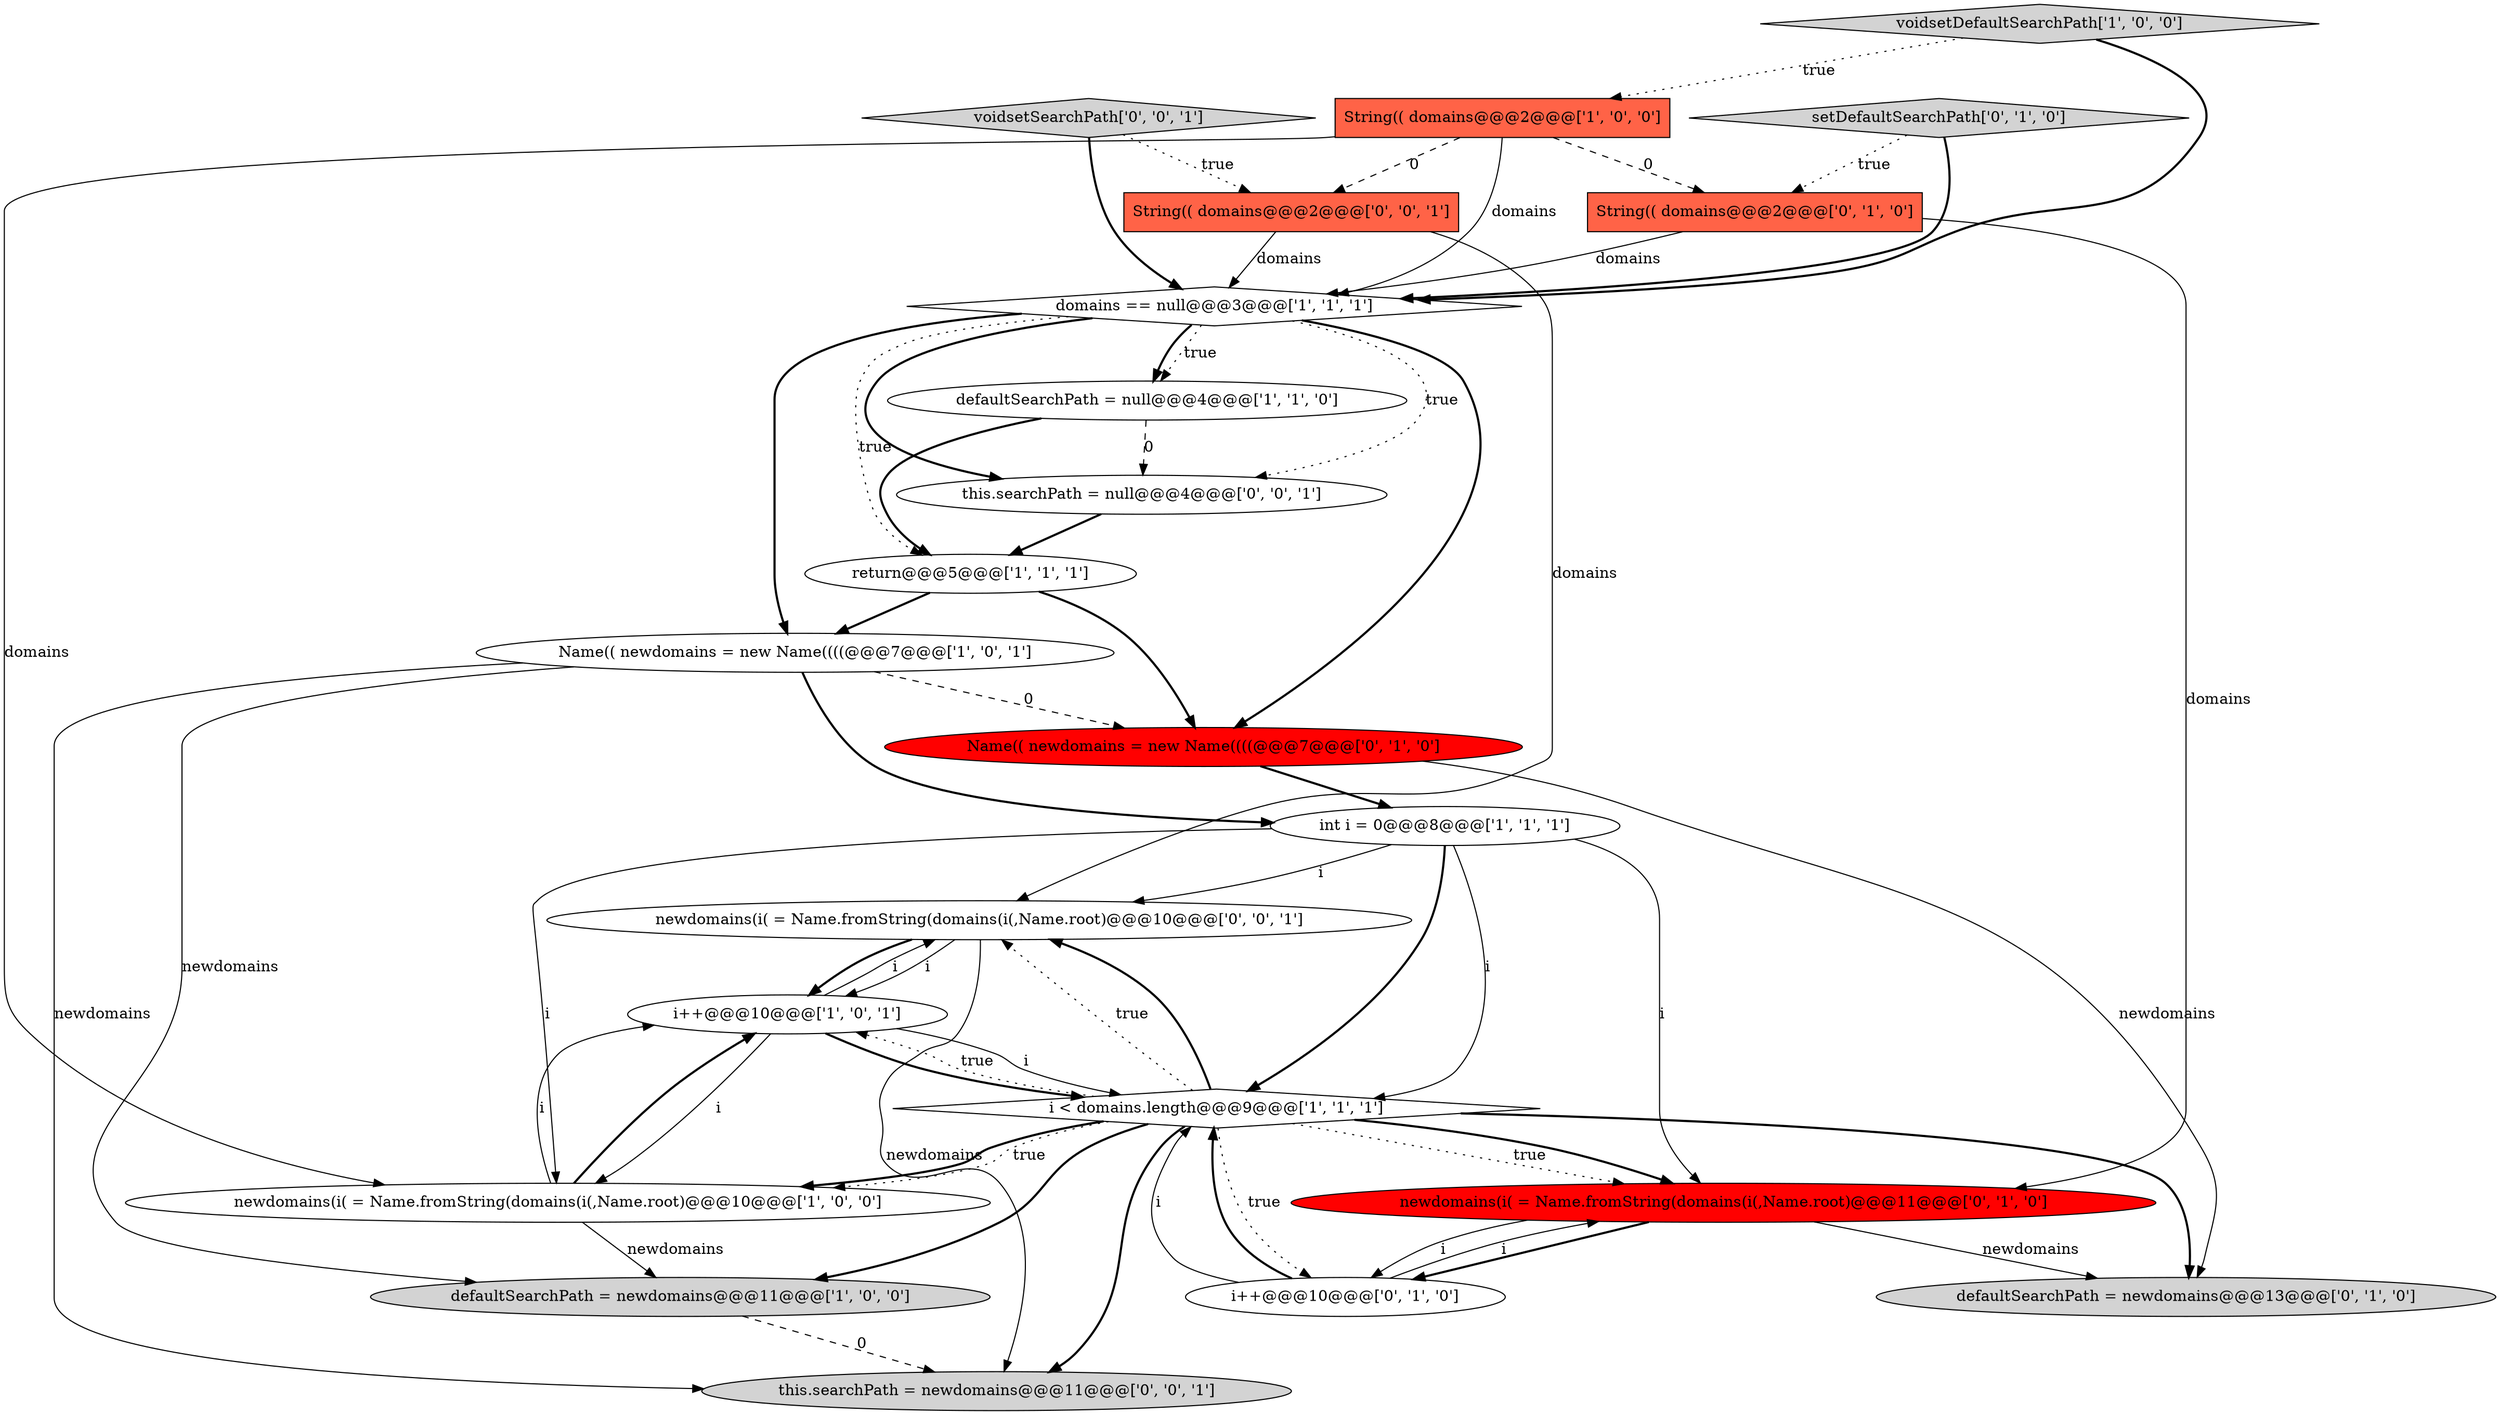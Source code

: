 digraph {
17 [style = filled, label = "newdomains(i( = Name.fromString(domains(i(,Name.root)@@@10@@@['0', '0', '1']", fillcolor = white, shape = ellipse image = "AAA0AAABBB3BBB"];
21 [style = filled, label = "String(( domains@@@2@@@['0', '0', '1']", fillcolor = tomato, shape = box image = "AAA0AAABBB3BBB"];
2 [style = filled, label = "Name(( newdomains = new Name((((@@@7@@@['1', '0', '1']", fillcolor = white, shape = ellipse image = "AAA0AAABBB1BBB"];
19 [style = filled, label = "this.searchPath = newdomains@@@11@@@['0', '0', '1']", fillcolor = lightgray, shape = ellipse image = "AAA0AAABBB3BBB"];
4 [style = filled, label = "voidsetDefaultSearchPath['1', '0', '0']", fillcolor = lightgray, shape = diamond image = "AAA0AAABBB1BBB"];
6 [style = filled, label = "newdomains(i( = Name.fromString(domains(i(,Name.root)@@@10@@@['1', '0', '0']", fillcolor = white, shape = ellipse image = "AAA0AAABBB1BBB"];
0 [style = filled, label = "String(( domains@@@2@@@['1', '0', '0']", fillcolor = tomato, shape = box image = "AAA1AAABBB1BBB"];
12 [style = filled, label = "defaultSearchPath = newdomains@@@13@@@['0', '1', '0']", fillcolor = lightgray, shape = ellipse image = "AAA0AAABBB2BBB"];
1 [style = filled, label = "defaultSearchPath = null@@@4@@@['1', '1', '0']", fillcolor = white, shape = ellipse image = "AAA0AAABBB1BBB"];
13 [style = filled, label = "setDefaultSearchPath['0', '1', '0']", fillcolor = lightgray, shape = diamond image = "AAA0AAABBB2BBB"];
14 [style = filled, label = "String(( domains@@@2@@@['0', '1', '0']", fillcolor = tomato, shape = box image = "AAA1AAABBB2BBB"];
3 [style = filled, label = "defaultSearchPath = newdomains@@@11@@@['1', '0', '0']", fillcolor = lightgray, shape = ellipse image = "AAA0AAABBB1BBB"];
10 [style = filled, label = "int i = 0@@@8@@@['1', '1', '1']", fillcolor = white, shape = ellipse image = "AAA0AAABBB1BBB"];
16 [style = filled, label = "Name(( newdomains = new Name((((@@@7@@@['0', '1', '0']", fillcolor = red, shape = ellipse image = "AAA1AAABBB2BBB"];
18 [style = filled, label = "voidsetSearchPath['0', '0', '1']", fillcolor = lightgray, shape = diamond image = "AAA0AAABBB3BBB"];
9 [style = filled, label = "return@@@5@@@['1', '1', '1']", fillcolor = white, shape = ellipse image = "AAA0AAABBB1BBB"];
8 [style = filled, label = "i < domains.length@@@9@@@['1', '1', '1']", fillcolor = white, shape = diamond image = "AAA0AAABBB1BBB"];
20 [style = filled, label = "this.searchPath = null@@@4@@@['0', '0', '1']", fillcolor = white, shape = ellipse image = "AAA0AAABBB3BBB"];
15 [style = filled, label = "i++@@@10@@@['0', '1', '0']", fillcolor = white, shape = ellipse image = "AAA0AAABBB2BBB"];
7 [style = filled, label = "i++@@@10@@@['1', '0', '1']", fillcolor = white, shape = ellipse image = "AAA0AAABBB1BBB"];
11 [style = filled, label = "newdomains(i( = Name.fromString(domains(i(,Name.root)@@@11@@@['0', '1', '0']", fillcolor = red, shape = ellipse image = "AAA1AAABBB2BBB"];
5 [style = filled, label = "domains == null@@@3@@@['1', '1', '1']", fillcolor = white, shape = diamond image = "AAA0AAABBB1BBB"];
0->5 [style = solid, label="domains"];
5->20 [style = bold, label=""];
20->9 [style = bold, label=""];
9->2 [style = bold, label=""];
16->10 [style = bold, label=""];
10->8 [style = solid, label="i"];
8->19 [style = bold, label=""];
2->19 [style = solid, label="newdomains"];
10->17 [style = solid, label="i"];
5->1 [style = dotted, label="true"];
4->0 [style = dotted, label="true"];
8->17 [style = dotted, label="true"];
18->21 [style = dotted, label="true"];
8->3 [style = bold, label=""];
8->15 [style = dotted, label="true"];
8->7 [style = dotted, label="true"];
8->6 [style = bold, label=""];
17->7 [style = solid, label="i"];
6->7 [style = solid, label="i"];
2->10 [style = bold, label=""];
7->8 [style = bold, label=""];
6->3 [style = solid, label="newdomains"];
11->15 [style = solid, label="i"];
9->16 [style = bold, label=""];
10->6 [style = solid, label="i"];
1->9 [style = bold, label=""];
10->11 [style = solid, label="i"];
11->15 [style = bold, label=""];
0->6 [style = solid, label="domains"];
3->19 [style = dashed, label="0"];
1->20 [style = dashed, label="0"];
5->16 [style = bold, label=""];
8->17 [style = bold, label=""];
17->7 [style = bold, label=""];
0->14 [style = dashed, label="0"];
5->1 [style = bold, label=""];
7->17 [style = solid, label="i"];
17->19 [style = solid, label="newdomains"];
5->2 [style = bold, label=""];
8->6 [style = dotted, label="true"];
21->5 [style = solid, label="domains"];
10->8 [style = bold, label=""];
0->21 [style = dashed, label="0"];
18->5 [style = bold, label=""];
2->16 [style = dashed, label="0"];
8->12 [style = bold, label=""];
13->5 [style = bold, label=""];
15->8 [style = solid, label="i"];
5->9 [style = dotted, label="true"];
8->11 [style = dotted, label="true"];
11->12 [style = solid, label="newdomains"];
5->20 [style = dotted, label="true"];
7->6 [style = solid, label="i"];
16->12 [style = solid, label="newdomains"];
6->7 [style = bold, label=""];
14->5 [style = solid, label="domains"];
7->8 [style = solid, label="i"];
13->14 [style = dotted, label="true"];
8->11 [style = bold, label=""];
4->5 [style = bold, label=""];
15->8 [style = bold, label=""];
2->3 [style = solid, label="newdomains"];
14->11 [style = solid, label="domains"];
15->11 [style = solid, label="i"];
21->17 [style = solid, label="domains"];
}
